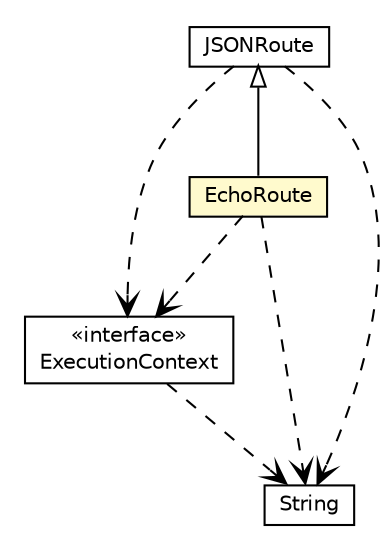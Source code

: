 #!/usr/local/bin/dot
#
# Class diagram 
# Generated by UMLGraph version R5_6-24-gf6e263 (http://www.umlgraph.org/)
#

digraph G {
	edge [fontname="Helvetica",fontsize=10,labelfontname="Helvetica",labelfontsize=10];
	node [fontname="Helvetica",fontsize=10,shape=plaintext];
	nodesep=0.25;
	ranksep=0.5;
	// babble.net.ExecutionContext
	c332 [label=<<table title="babble.net.ExecutionContext" border="0" cellborder="1" cellspacing="0" cellpadding="2" port="p" href="../ExecutionContext.html">
		<tr><td><table border="0" cellspacing="0" cellpadding="1">
<tr><td align="center" balign="center"> &#171;interface&#187; </td></tr>
<tr><td align="center" balign="center"> ExecutionContext </td></tr>
		</table></td></tr>
		</table>>, URL="../ExecutionContext.html", fontname="Helvetica", fontcolor="black", fontsize=10.0];
	// babble.net.json.JSONRoute
	c347 [label=<<table title="babble.net.json.JSONRoute" border="0" cellborder="1" cellspacing="0" cellpadding="2" port="p" href="./JSONRoute.html">
		<tr><td><table border="0" cellspacing="0" cellpadding="1">
<tr><td align="center" balign="center"> JSONRoute </td></tr>
		</table></td></tr>
		</table>>, URL="./JSONRoute.html", fontname="Helvetica", fontcolor="black", fontsize=10.0];
	// babble.net.json.EchoRoute
	c350 [label=<<table title="babble.net.json.EchoRoute" border="0" cellborder="1" cellspacing="0" cellpadding="2" port="p" bgcolor="lemonChiffon" href="./EchoRoute.html">
		<tr><td><table border="0" cellspacing="0" cellpadding="1">
<tr><td align="center" balign="center"> EchoRoute </td></tr>
		</table></td></tr>
		</table>>, URL="./EchoRoute.html", fontname="Helvetica", fontcolor="black", fontsize=10.0];
	//babble.net.json.EchoRoute extends babble.net.json.JSONRoute
	c347:p -> c350:p [dir=back,arrowtail=empty];
	// babble.net.ExecutionContext DEPEND java.lang.String
	c332:p -> c355:p [taillabel="", label="", headlabel="", fontname="Helvetica", fontcolor="black", fontsize=10.0, color="black", arrowhead=open, style=dashed];
	// babble.net.json.JSONRoute DEPEND java.lang.String
	c347:p -> c355:p [taillabel="", label="", headlabel="", fontname="Helvetica", fontcolor="black", fontsize=10.0, color="black", arrowhead=open, style=dashed];
	// babble.net.json.JSONRoute DEPEND babble.net.ExecutionContext
	c347:p -> c332:p [taillabel="", label="", headlabel="", fontname="Helvetica", fontcolor="black", fontsize=10.0, color="black", arrowhead=open, style=dashed];
	// babble.net.json.EchoRoute DEPEND java.lang.String
	c350:p -> c355:p [taillabel="", label="", headlabel="", fontname="Helvetica", fontcolor="black", fontsize=10.0, color="black", arrowhead=open, style=dashed];
	// babble.net.json.EchoRoute DEPEND babble.net.ExecutionContext
	c350:p -> c332:p [taillabel="", label="", headlabel="", fontname="Helvetica", fontcolor="black", fontsize=10.0, color="black", arrowhead=open, style=dashed];
	// java.lang.String
	c355 [label=<<table title="java.lang.String" border="0" cellborder="1" cellspacing="0" cellpadding="2" port="p" href="http://java.sun.com/j2se/1.4.2/docs/api/java/lang/String.html">
		<tr><td><table border="0" cellspacing="0" cellpadding="1">
<tr><td align="center" balign="center"> String </td></tr>
		</table></td></tr>
		</table>>, URL="http://java.sun.com/j2se/1.4.2/docs/api/java/lang/String.html", fontname="Helvetica", fontcolor="black", fontsize=10.0];
}


